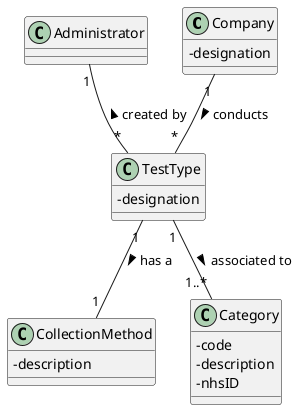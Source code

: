 @startuml
skinparam classAttributeIconSize 0

class Company {
-designation
}

class Administrator

class CollectionMethod {
-description
}

class TestType {
-designation
}

class Category {
-code
-description
-nhsID
}

TestType "*"-up-"1" Administrator : created by >
Category "1..*"-up-"1" TestType  : associated to <
TestType "1"--"1" CollectionMethod : has a  >
Company "1"-down-"*" TestType : conducts >
@enduml